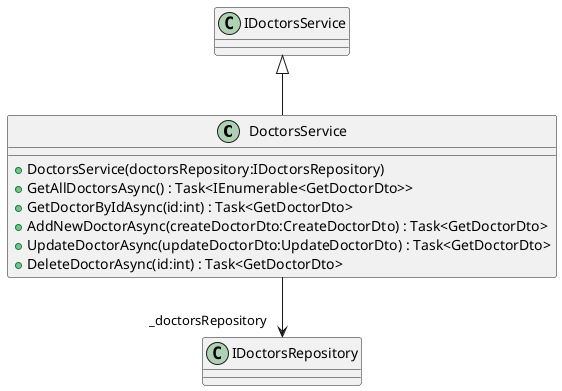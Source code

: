 @startuml
class DoctorsService {
    + DoctorsService(doctorsRepository:IDoctorsRepository)
    + GetAllDoctorsAsync() : Task<IEnumerable<GetDoctorDto>>
    + GetDoctorByIdAsync(id:int) : Task<GetDoctorDto>
    + AddNewDoctorAsync(createDoctorDto:CreateDoctorDto) : Task<GetDoctorDto>
    + UpdateDoctorAsync(updateDoctorDto:UpdateDoctorDto) : Task<GetDoctorDto>
    + DeleteDoctorAsync(id:int) : Task<GetDoctorDto>
}
IDoctorsService <|-- DoctorsService
DoctorsService --> "_doctorsRepository" IDoctorsRepository
@enduml
